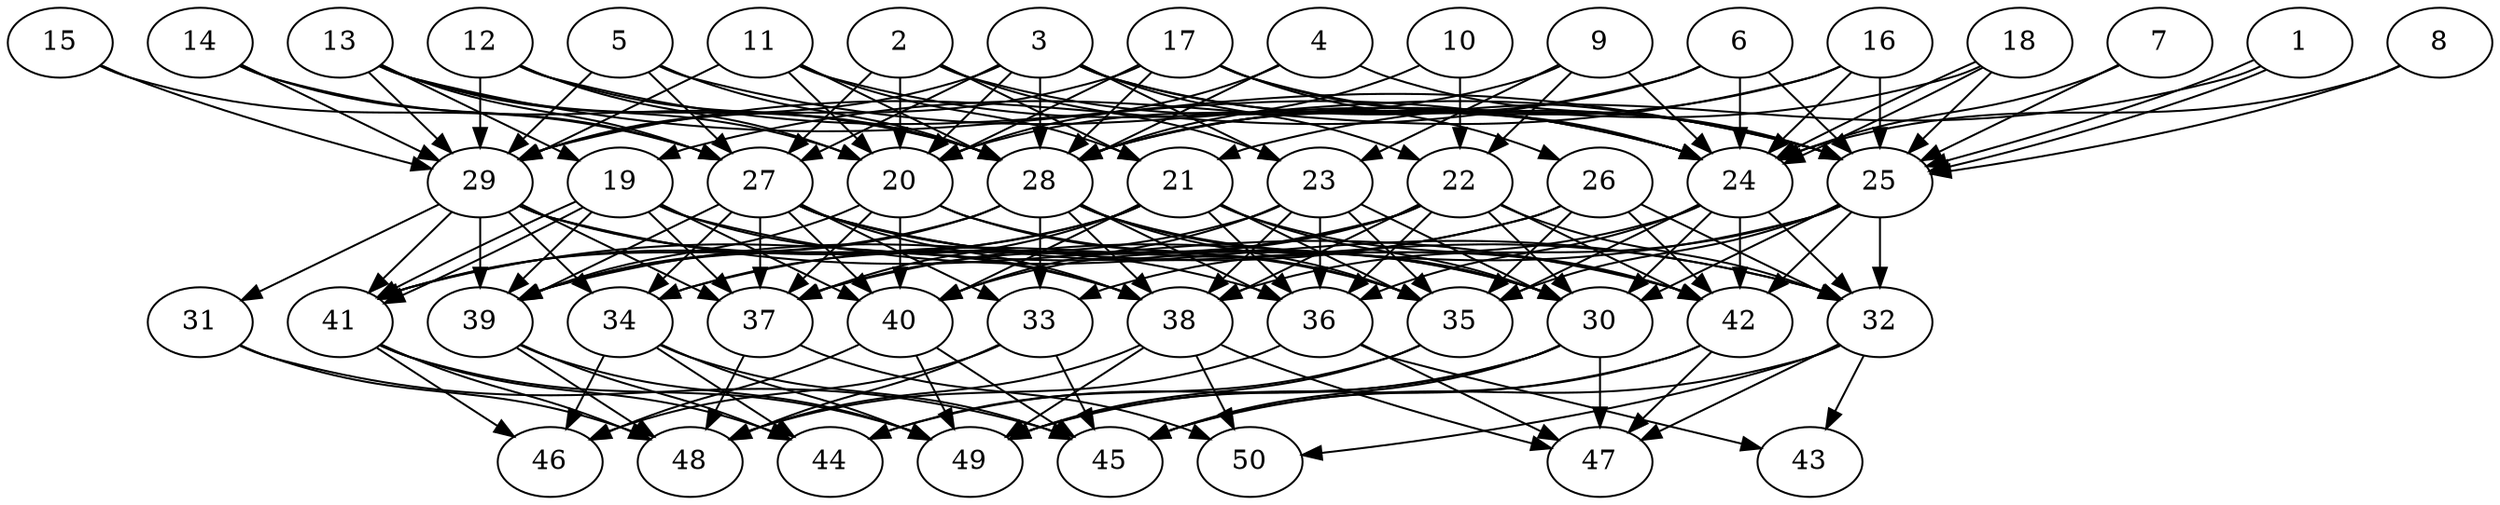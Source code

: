 // DAG automatically generated by daggen at Thu Oct  3 14:07:56 2019
// ./daggen --dot -n 50 --ccr 0.4 --fat 0.7 --regular 0.7 --density 0.7 --mindata 5242880 --maxdata 52428800 
digraph G {
  1 [size="47767040", alpha="0.11", expect_size="19106816"] 
  1 -> 21 [size ="19106816"]
  1 -> 25 [size ="19106816"]
  1 -> 25 [size ="19106816"]
  2 [size="97139200", alpha="0.19", expect_size="38855680"] 
  2 -> 20 [size ="38855680"]
  2 -> 21 [size ="38855680"]
  2 -> 23 [size ="38855680"]
  2 -> 24 [size ="38855680"]
  2 -> 27 [size ="38855680"]
  3 [size="60029440", alpha="0.03", expect_size="24011776"] 
  3 -> 20 [size ="24011776"]
  3 -> 22 [size ="24011776"]
  3 -> 23 [size ="24011776"]
  3 -> 24 [size ="24011776"]
  3 -> 25 [size ="24011776"]
  3 -> 27 [size ="24011776"]
  3 -> 28 [size ="24011776"]
  3 -> 29 [size ="24011776"]
  4 [size="103503360", alpha="0.19", expect_size="41401344"] 
  4 -> 20 [size ="41401344"]
  4 -> 25 [size ="41401344"]
  4 -> 28 [size ="41401344"]
  5 [size="106424320", alpha="0.04", expect_size="42569728"] 
  5 -> 25 [size ="42569728"]
  5 -> 27 [size ="42569728"]
  5 -> 28 [size ="42569728"]
  5 -> 29 [size ="42569728"]
  6 [size="92106240", alpha="0.09", expect_size="36842496"] 
  6 -> 24 [size ="36842496"]
  6 -> 25 [size ="36842496"]
  6 -> 28 [size ="36842496"]
  6 -> 29 [size ="36842496"]
  7 [size="109780480", alpha="0.04", expect_size="43912192"] 
  7 -> 24 [size ="43912192"]
  7 -> 25 [size ="43912192"]
  8 [size="38748160", alpha="0.19", expect_size="15499264"] 
  8 -> 24 [size ="15499264"]
  8 -> 25 [size ="15499264"]
  9 [size="47321600", alpha="0.03", expect_size="18928640"] 
  9 -> 20 [size ="18928640"]
  9 -> 22 [size ="18928640"]
  9 -> 23 [size ="18928640"]
  9 -> 24 [size ="18928640"]
  10 [size="36741120", alpha="0.09", expect_size="14696448"] 
  10 -> 22 [size ="14696448"]
  10 -> 28 [size ="14696448"]
  11 [size="67217920", alpha="0.15", expect_size="26887168"] 
  11 -> 20 [size ="26887168"]
  11 -> 21 [size ="26887168"]
  11 -> 24 [size ="26887168"]
  11 -> 28 [size ="26887168"]
  11 -> 29 [size ="26887168"]
  12 [size="13882880", alpha="0.18", expect_size="5553152"] 
  12 -> 20 [size ="5553152"]
  12 -> 24 [size ="5553152"]
  12 -> 28 [size ="5553152"]
  12 -> 29 [size ="5553152"]
  13 [size="127930880", alpha="0.04", expect_size="51172352"] 
  13 -> 19 [size ="51172352"]
  13 -> 20 [size ="51172352"]
  13 -> 25 [size ="51172352"]
  13 -> 27 [size ="51172352"]
  13 -> 28 [size ="51172352"]
  13 -> 29 [size ="51172352"]
  14 [size="29770240", alpha="0.15", expect_size="11908096"] 
  14 -> 27 [size ="11908096"]
  14 -> 28 [size ="11908096"]
  14 -> 29 [size ="11908096"]
  15 [size="25003520", alpha="0.07", expect_size="10001408"] 
  15 -> 27 [size ="10001408"]
  15 -> 29 [size ="10001408"]
  16 [size="47388160", alpha="0.19", expect_size="18955264"] 
  16 -> 19 [size ="18955264"]
  16 -> 24 [size ="18955264"]
  16 -> 25 [size ="18955264"]
  16 -> 28 [size ="18955264"]
  17 [size="102131200", alpha="0.01", expect_size="40852480"] 
  17 -> 20 [size ="40852480"]
  17 -> 24 [size ="40852480"]
  17 -> 25 [size ="40852480"]
  17 -> 26 [size ="40852480"]
  17 -> 28 [size ="40852480"]
  17 -> 29 [size ="40852480"]
  18 [size="123845120", alpha="0.14", expect_size="49538048"] 
  18 -> 24 [size ="49538048"]
  18 -> 24 [size ="49538048"]
  18 -> 25 [size ="49538048"]
  18 -> 28 [size ="49538048"]
  19 [size="116766720", alpha="0.08", expect_size="46706688"] 
  19 -> 32 [size ="46706688"]
  19 -> 37 [size ="46706688"]
  19 -> 38 [size ="46706688"]
  19 -> 39 [size ="46706688"]
  19 -> 40 [size ="46706688"]
  19 -> 41 [size ="46706688"]
  19 -> 41 [size ="46706688"]
  20 [size="19102720", alpha="0.04", expect_size="7641088"] 
  20 -> 30 [size ="7641088"]
  20 -> 35 [size ="7641088"]
  20 -> 37 [size ="7641088"]
  20 -> 39 [size ="7641088"]
  20 -> 40 [size ="7641088"]
  21 [size="73497600", alpha="0.06", expect_size="29399040"] 
  21 -> 30 [size ="29399040"]
  21 -> 35 [size ="29399040"]
  21 -> 36 [size ="29399040"]
  21 -> 37 [size ="29399040"]
  21 -> 39 [size ="29399040"]
  21 -> 40 [size ="29399040"]
  21 -> 41 [size ="29399040"]
  21 -> 42 [size ="29399040"]
  22 [size="42260480", alpha="0.02", expect_size="16904192"] 
  22 -> 30 [size ="16904192"]
  22 -> 32 [size ="16904192"]
  22 -> 36 [size ="16904192"]
  22 -> 37 [size ="16904192"]
  22 -> 38 [size ="16904192"]
  22 -> 40 [size ="16904192"]
  22 -> 41 [size ="16904192"]
  22 -> 42 [size ="16904192"]
  23 [size="32389120", alpha="0.07", expect_size="12955648"] 
  23 -> 30 [size ="12955648"]
  23 -> 34 [size ="12955648"]
  23 -> 35 [size ="12955648"]
  23 -> 36 [size ="12955648"]
  23 -> 38 [size ="12955648"]
  23 -> 40 [size ="12955648"]
  24 [size="54228480", alpha="0.06", expect_size="21691392"] 
  24 -> 30 [size ="21691392"]
  24 -> 32 [size ="21691392"]
  24 -> 33 [size ="21691392"]
  24 -> 35 [size ="21691392"]
  24 -> 36 [size ="21691392"]
  24 -> 42 [size ="21691392"]
  25 [size="27624960", alpha="0.02", expect_size="11049984"] 
  25 -> 30 [size ="11049984"]
  25 -> 32 [size ="11049984"]
  25 -> 35 [size ="11049984"]
  25 -> 37 [size ="11049984"]
  25 -> 38 [size ="11049984"]
  25 -> 42 [size ="11049984"]
  26 [size="68231680", alpha="0.10", expect_size="27292672"] 
  26 -> 32 [size ="27292672"]
  26 -> 34 [size ="27292672"]
  26 -> 35 [size ="27292672"]
  26 -> 39 [size ="27292672"]
  26 -> 42 [size ="27292672"]
  27 [size="59701760", alpha="0.15", expect_size="23880704"] 
  27 -> 30 [size ="23880704"]
  27 -> 32 [size ="23880704"]
  27 -> 33 [size ="23880704"]
  27 -> 34 [size ="23880704"]
  27 -> 35 [size ="23880704"]
  27 -> 37 [size ="23880704"]
  27 -> 38 [size ="23880704"]
  27 -> 39 [size ="23880704"]
  27 -> 40 [size ="23880704"]
  28 [size="65285120", alpha="0.05", expect_size="26114048"] 
  28 -> 30 [size ="26114048"]
  28 -> 33 [size ="26114048"]
  28 -> 35 [size ="26114048"]
  28 -> 36 [size ="26114048"]
  28 -> 38 [size ="26114048"]
  28 -> 39 [size ="26114048"]
  28 -> 41 [size ="26114048"]
  28 -> 42 [size ="26114048"]
  29 [size="29537280", alpha="0.00", expect_size="11814912"] 
  29 -> 31 [size ="11814912"]
  29 -> 34 [size ="11814912"]
  29 -> 36 [size ="11814912"]
  29 -> 37 [size ="11814912"]
  29 -> 38 [size ="11814912"]
  29 -> 39 [size ="11814912"]
  29 -> 41 [size ="11814912"]
  29 -> 42 [size ="11814912"]
  30 [size="77271040", alpha="0.19", expect_size="30908416"] 
  30 -> 44 [size ="30908416"]
  30 -> 45 [size ="30908416"]
  30 -> 47 [size ="30908416"]
  30 -> 49 [size ="30908416"]
  31 [size="102133760", alpha="0.08", expect_size="40853504"] 
  31 -> 45 [size ="40853504"]
  31 -> 48 [size ="40853504"]
  32 [size="20823040", alpha="0.17", expect_size="8329216"] 
  32 -> 43 [size ="8329216"]
  32 -> 45 [size ="8329216"]
  32 -> 47 [size ="8329216"]
  32 -> 50 [size ="8329216"]
  33 [size="35338240", alpha="0.05", expect_size="14135296"] 
  33 -> 45 [size ="14135296"]
  33 -> 46 [size ="14135296"]
  33 -> 48 [size ="14135296"]
  34 [size="74636800", alpha="0.15", expect_size="29854720"] 
  34 -> 44 [size ="29854720"]
  34 -> 45 [size ="29854720"]
  34 -> 46 [size ="29854720"]
  34 -> 49 [size ="29854720"]
  35 [size="111147520", alpha="0.08", expect_size="44459008"] 
  35 -> 44 [size ="44459008"]
  35 -> 49 [size ="44459008"]
  36 [size="120230400", alpha="0.07", expect_size="48092160"] 
  36 -> 43 [size ="48092160"]
  36 -> 47 [size ="48092160"]
  36 -> 48 [size ="48092160"]
  37 [size="62917120", alpha="0.01", expect_size="25166848"] 
  37 -> 48 [size ="25166848"]
  37 -> 50 [size ="25166848"]
  38 [size="35878400", alpha="0.13", expect_size="14351360"] 
  38 -> 47 [size ="14351360"]
  38 -> 48 [size ="14351360"]
  38 -> 49 [size ="14351360"]
  38 -> 50 [size ="14351360"]
  39 [size="64762880", alpha="0.04", expect_size="25905152"] 
  39 -> 44 [size ="25905152"]
  39 -> 48 [size ="25905152"]
  39 -> 49 [size ="25905152"]
  40 [size="65815040", alpha="0.15", expect_size="26326016"] 
  40 -> 45 [size ="26326016"]
  40 -> 46 [size ="26326016"]
  40 -> 49 [size ="26326016"]
  41 [size="62673920", alpha="0.16", expect_size="25069568"] 
  41 -> 44 [size ="25069568"]
  41 -> 46 [size ="25069568"]
  41 -> 48 [size ="25069568"]
  41 -> 49 [size ="25069568"]
  42 [size="109450240", alpha="0.03", expect_size="43780096"] 
  42 -> 45 [size ="43780096"]
  42 -> 47 [size ="43780096"]
  42 -> 49 [size ="43780096"]
  43 [size="88957440", alpha="0.12", expect_size="35582976"] 
  44 [size="116019200", alpha="0.09", expect_size="46407680"] 
  45 [size="89336320", alpha="0.08", expect_size="35734528"] 
  46 [size="20805120", alpha="0.16", expect_size="8322048"] 
  47 [size="62673920", alpha="0.13", expect_size="25069568"] 
  48 [size="68037120", alpha="0.18", expect_size="27214848"] 
  49 [size="29672960", alpha="0.06", expect_size="11869184"] 
  50 [size="51240960", alpha="0.05", expect_size="20496384"] 
}
